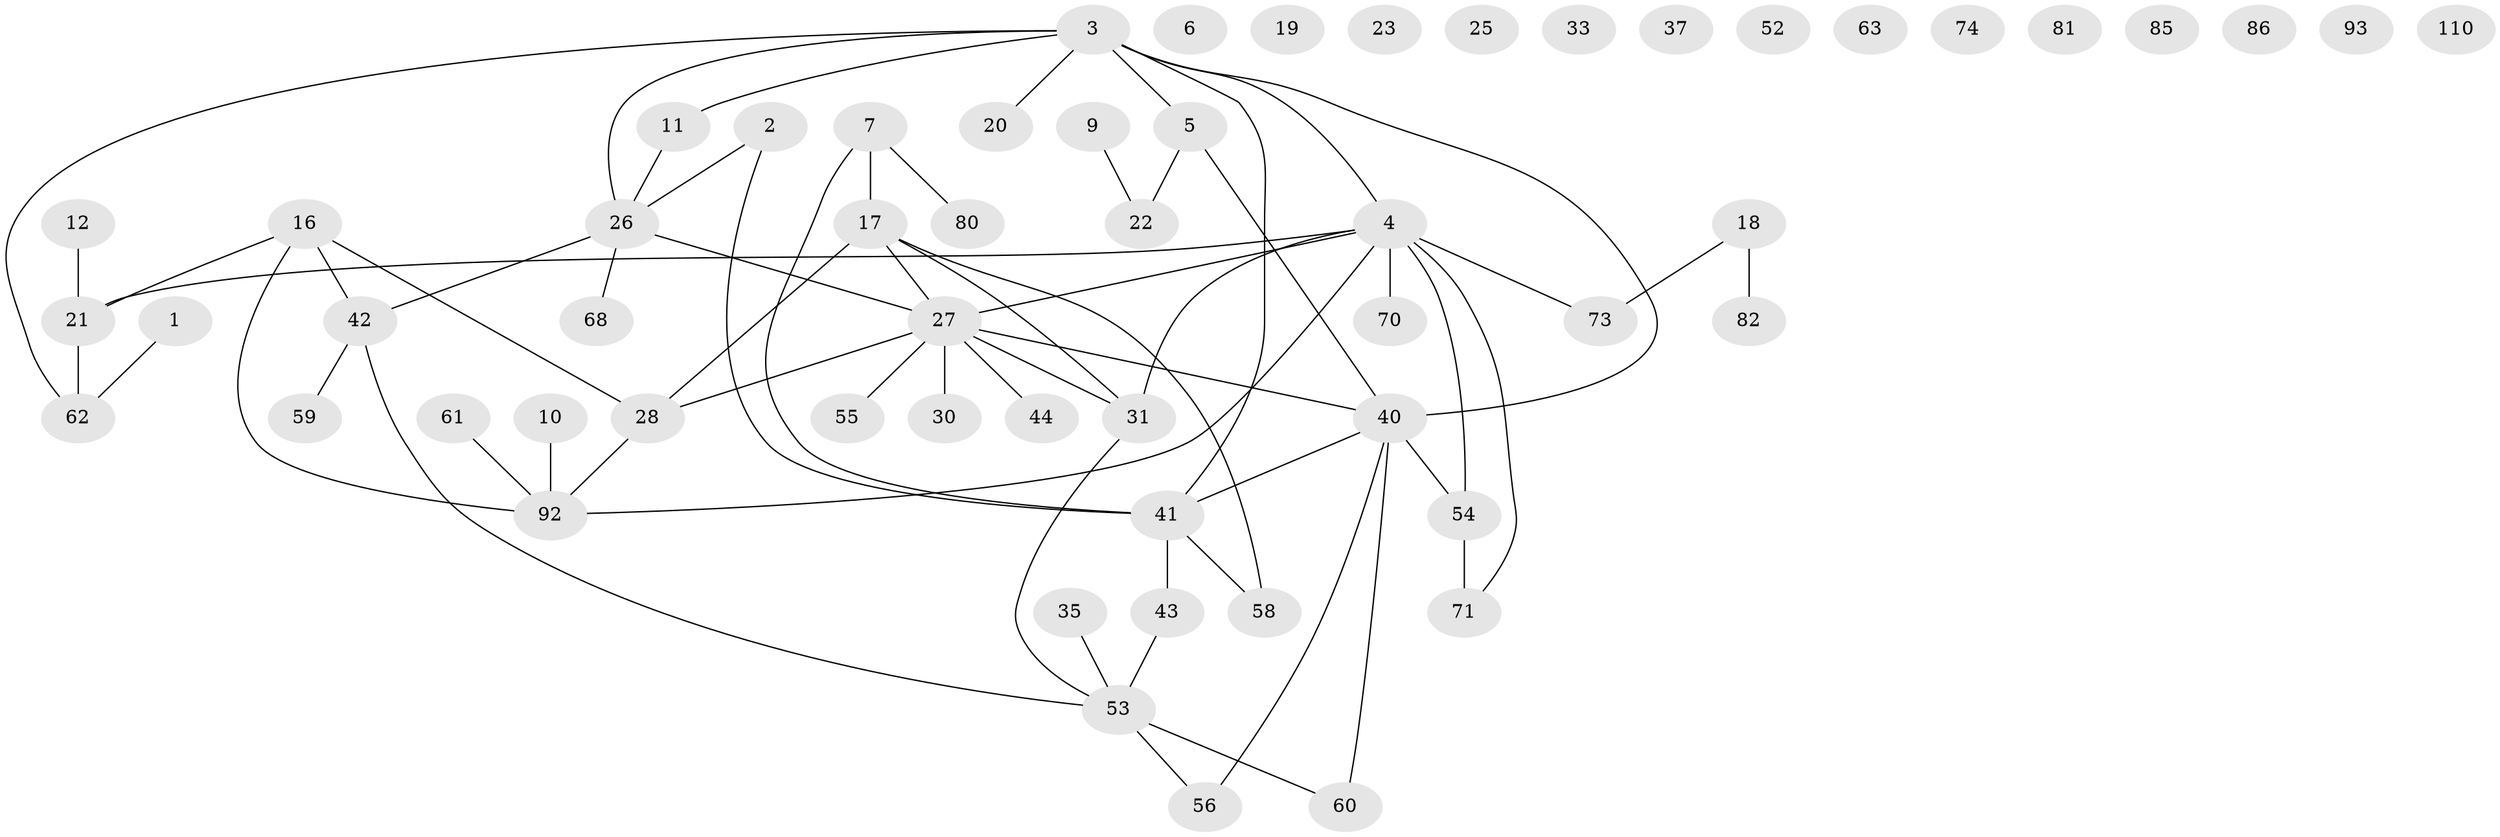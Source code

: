 // original degree distribution, {1: 0.23684210526315788, 2: 0.2631578947368421, 5: 0.03508771929824561, 0: 0.11403508771929824, 3: 0.21929824561403508, 6: 0.02631578947368421, 4: 0.10526315789473684}
// Generated by graph-tools (version 1.1) at 2025/16/03/04/25 18:16:30]
// undirected, 57 vertices, 64 edges
graph export_dot {
graph [start="1"]
  node [color=gray90,style=filled];
  1 [super="+77"];
  2 [super="+72"];
  3 [super="+13"];
  4 [super="+49+14+29+34"];
  5 [super="+8"];
  6;
  7 [super="+98+15"];
  9 [super="+83+109+45"];
  10;
  11 [super="+48"];
  12;
  16 [super="+24+87+89"];
  17 [super="+78+47"];
  18 [super="+64"];
  19;
  20 [super="+57"];
  21 [super="+51"];
  22;
  23 [super="+79"];
  25;
  26 [super="+39+32"];
  27 [super="+46+69+88"];
  28 [super="+36"];
  30;
  31 [super="+108+95"];
  33;
  35 [super="+99"];
  37;
  40 [super="+66+90+102"];
  41 [super="+91+76"];
  42;
  43 [super="+65"];
  44 [super="+50"];
  52;
  53 [super="+107"];
  54 [super="+101"];
  55;
  56 [super="+114"];
  58 [super="+94"];
  59;
  60;
  61;
  62;
  63;
  68;
  70;
  71;
  73;
  74;
  80;
  81;
  82;
  85;
  86;
  92 [super="+103"];
  93;
  110;
  1 -- 62;
  2 -- 41;
  2 -- 26;
  3 -- 40;
  3 -- 4;
  3 -- 5;
  3 -- 41;
  3 -- 11;
  3 -- 20;
  3 -- 26;
  3 -- 62;
  4 -- 71;
  4 -- 73;
  4 -- 92;
  4 -- 31 [weight=2];
  4 -- 27;
  4 -- 54;
  4 -- 21;
  4 -- 70;
  5 -- 40;
  5 -- 22;
  7 -- 80 [weight=2];
  7 -- 17;
  7 -- 41 [weight=2];
  9 -- 22;
  10 -- 92;
  11 -- 26;
  12 -- 21;
  16 -- 42;
  16 -- 28;
  16 -- 21;
  16 -- 92;
  17 -- 58;
  17 -- 28;
  17 -- 27;
  17 -- 31;
  18 -- 73;
  18 -- 82;
  21 -- 62;
  26 -- 42;
  26 -- 68;
  26 -- 27;
  27 -- 30;
  27 -- 40;
  27 -- 44;
  27 -- 28;
  27 -- 31;
  27 -- 55;
  28 -- 92;
  31 -- 53;
  35 -- 53;
  40 -- 60;
  40 -- 54;
  40 -- 41;
  40 -- 56;
  41 -- 58;
  41 -- 43;
  42 -- 59;
  42 -- 53;
  43 -- 53;
  53 -- 60;
  53 -- 56;
  54 -- 71;
  61 -- 92;
}
